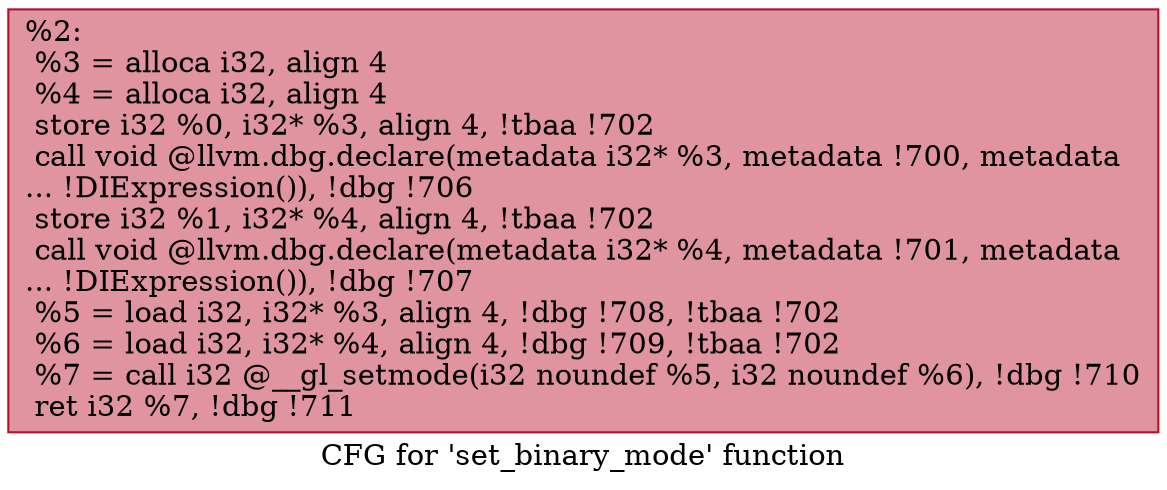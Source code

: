 digraph "CFG for 'set_binary_mode' function" {
	label="CFG for 'set_binary_mode' function";

	Node0x18b1ef0 [shape=record,color="#b70d28ff", style=filled, fillcolor="#b70d2870",label="{%2:\l  %3 = alloca i32, align 4\l  %4 = alloca i32, align 4\l  store i32 %0, i32* %3, align 4, !tbaa !702\l  call void @llvm.dbg.declare(metadata i32* %3, metadata !700, metadata\l... !DIExpression()), !dbg !706\l  store i32 %1, i32* %4, align 4, !tbaa !702\l  call void @llvm.dbg.declare(metadata i32* %4, metadata !701, metadata\l... !DIExpression()), !dbg !707\l  %5 = load i32, i32* %3, align 4, !dbg !708, !tbaa !702\l  %6 = load i32, i32* %4, align 4, !dbg !709, !tbaa !702\l  %7 = call i32 @__gl_setmode(i32 noundef %5, i32 noundef %6), !dbg !710\l  ret i32 %7, !dbg !711\l}"];
}
